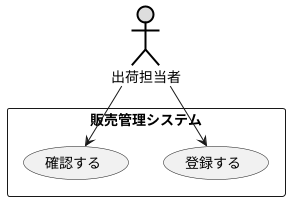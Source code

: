 @startuml シーケンス図
actor 出荷担当者 #DDDDDD;line:black;line.bold;
rectangle 販売管理システム {
    usecase 登録する
    usecase 確認する
}
出荷担当者--> 登録する
出荷担当者--> 確認する